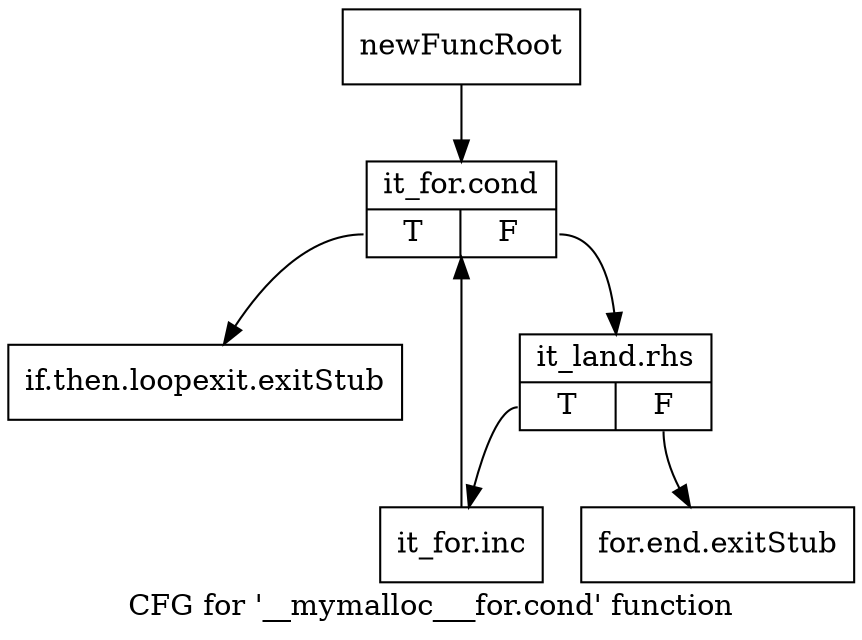 digraph "CFG for '__mymalloc___for.cond' function" {
	label="CFG for '__mymalloc___for.cond' function";

	Node0x1139b50 [shape=record,label="{newFuncRoot}"];
	Node0x1139b50 -> Node0x1139ff0;
	Node0x1139f50 [shape=record,label="{if.then.loopexit.exitStub}"];
	Node0x1139fa0 [shape=record,label="{for.end.exitStub}"];
	Node0x1139ff0 [shape=record,label="{it_for.cond|{<s0>T|<s1>F}}"];
	Node0x1139ff0:s0 -> Node0x1139f50;
	Node0x1139ff0:s1 -> Node0x113a040;
	Node0x113a040 [shape=record,label="{it_land.rhs|{<s0>T|<s1>F}}"];
	Node0x113a040:s0 -> Node0x113a090;
	Node0x113a040:s1 -> Node0x1139fa0;
	Node0x113a090 [shape=record,label="{it_for.inc}"];
	Node0x113a090 -> Node0x1139ff0;
}
